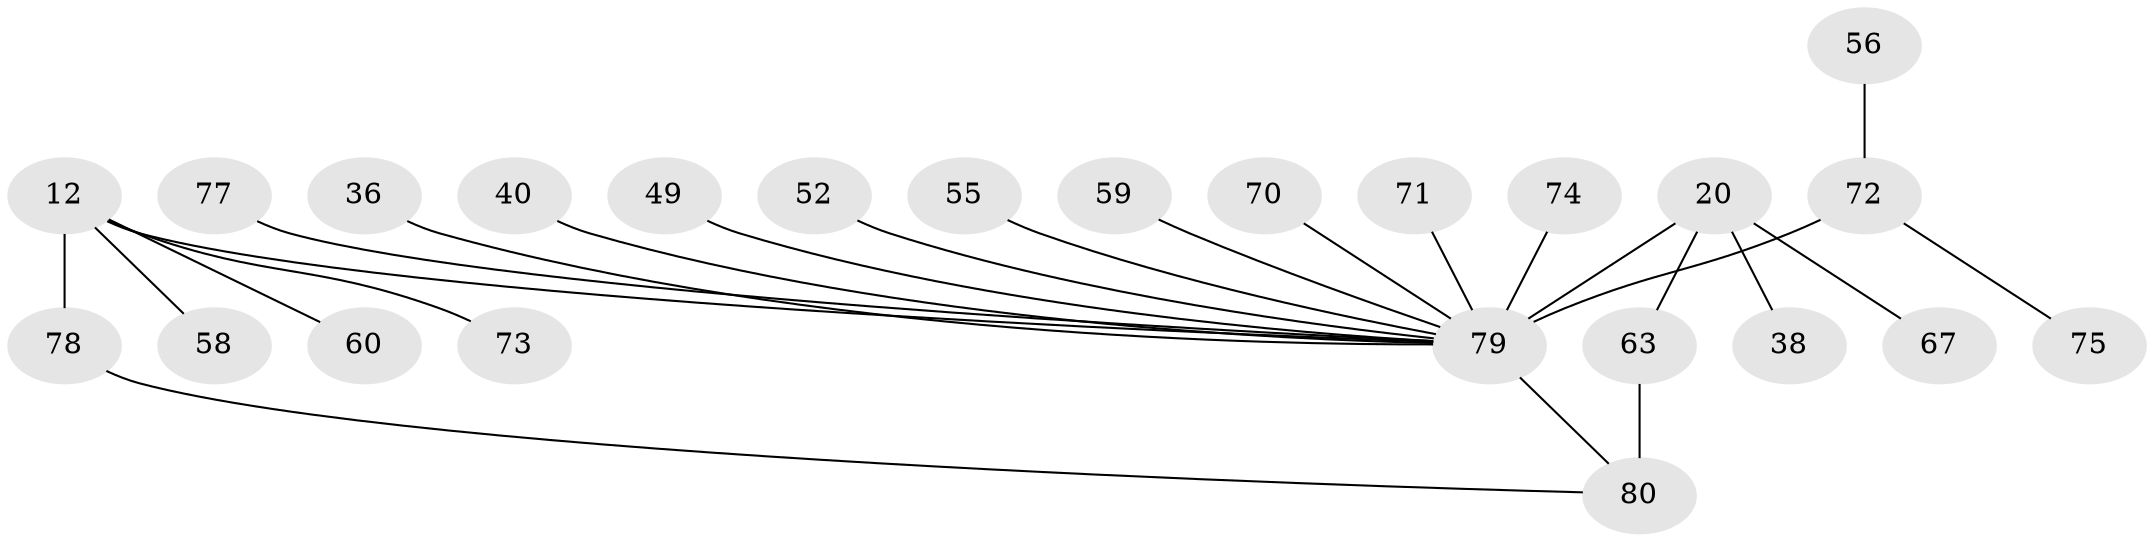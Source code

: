 // original degree distribution, {8: 0.0375, 5: 0.0625, 7: 0.0625, 3: 0.025, 9: 0.025, 6: 0.05, 4: 0.025, 1: 0.575, 2: 0.1375}
// Generated by graph-tools (version 1.1) at 2025/57/03/04/25 21:57:38]
// undirected, 24 vertices, 25 edges
graph export_dot {
graph [start="1"]
  node [color=gray90,style=filled];
  12 [super="+11"];
  20 [super="+17+8"];
  36;
  38;
  40;
  49;
  52;
  55;
  56;
  58;
  59;
  60 [super="+53"];
  63 [super="+4"];
  67 [super="+64"];
  70 [super="+69"];
  71;
  72 [super="+14+28+41"];
  73;
  74;
  75;
  77 [super="+42"];
  78 [super="+51"];
  79 [super="+62+66+30+68"];
  80 [super="+44+46+50+76"];
  12 -- 58;
  12 -- 73;
  12 -- 60;
  12 -- 79 [weight=4];
  12 -- 78 [weight=4];
  20 -- 67;
  20 -- 79 [weight=10];
  20 -- 38;
  20 -- 63;
  36 -- 79;
  40 -- 79;
  49 -- 79;
  52 -- 79;
  55 -- 79;
  56 -- 72;
  59 -- 79;
  63 -- 80 [weight=4];
  70 -- 79;
  71 -- 79;
  72 -- 75;
  72 -- 79 [weight=5];
  74 -- 79;
  77 -- 79;
  78 -- 80;
  79 -- 80 [weight=2];
}
